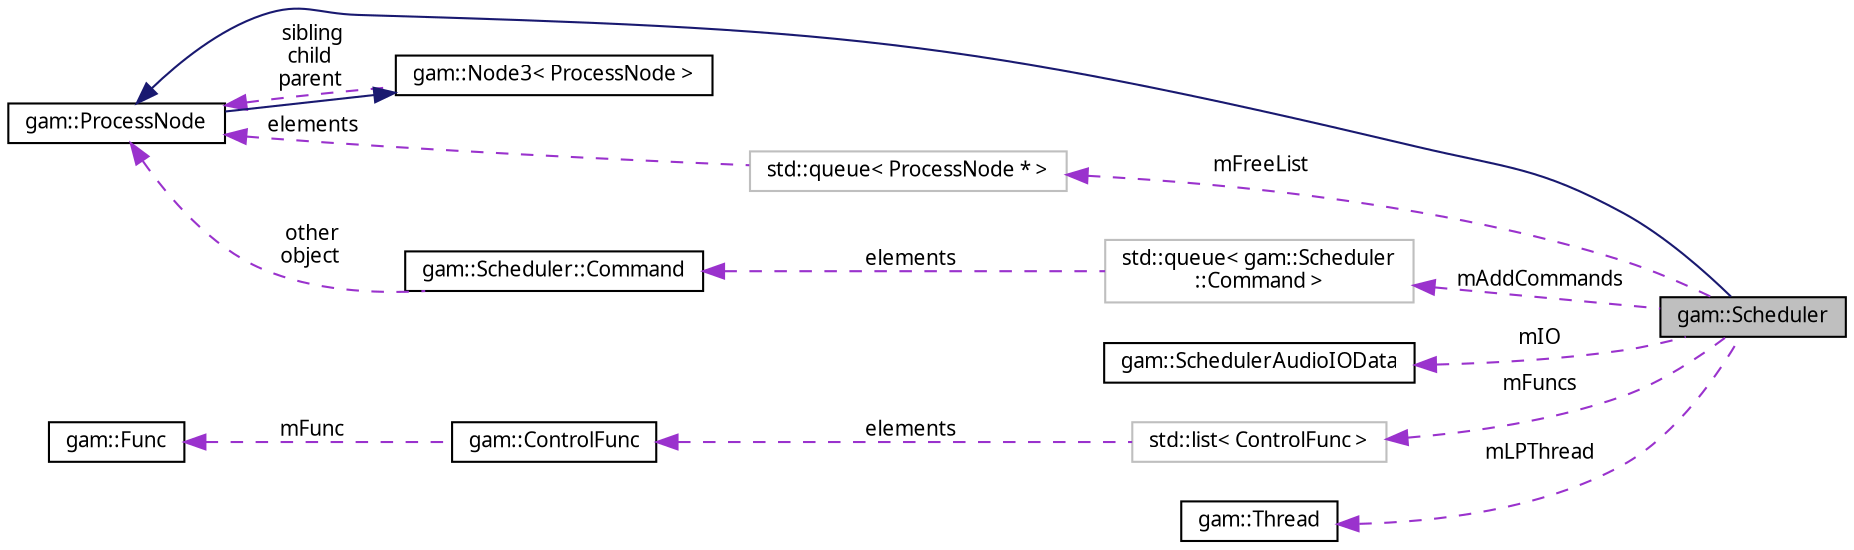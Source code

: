 digraph "gam::Scheduler"
{
 // LATEX_PDF_SIZE
  bgcolor="transparent";
  edge [fontname="FreeSans.ttf",fontsize="10",labelfontname="FreeSans.ttf",labelfontsize="10"];
  node [fontname="FreeSans.ttf",fontsize="10",shape=record];
  rankdir="LR";
  Node1 [label="gam::Scheduler",height=0.2,width=0.4,color="black", fillcolor="grey75", style="filled", fontcolor="black",tooltip="Schedules real-time audio processes."];
  Node2 -> Node1 [dir="back",color="midnightblue",fontsize="10",style="solid",fontname="FreeSans.ttf"];
  Node2 [label="gam::ProcessNode",height=0.2,width=0.4,color="black",URL="$classgam_1_1_process_node.html",tooltip=" "];
  Node3 -> Node2 [dir="back",color="midnightblue",fontsize="10",style="solid",fontname="FreeSans.ttf"];
  Node3 [label="gam::Node3\< ProcessNode \>",height=0.2,width=0.4,color="black",URL="$classgam_1_1_node3.html",tooltip=" "];
  Node2 -> Node3 [dir="back",color="darkorchid3",fontsize="10",style="dashed",label=" sibling\nchild\nparent" ,fontname="FreeSans.ttf"];
  Node4 -> Node1 [dir="back",color="darkorchid3",fontsize="10",style="dashed",label=" mIO" ,fontname="FreeSans.ttf"];
  Node4 [label="gam::SchedulerAudioIOData",height=0.2,width=0.4,color="black",URL="$structgam_1_1_scheduler_audio_i_o_data.html",tooltip="Audio I/O data structure used by real-time scheduling system."];
  Node5 -> Node1 [dir="back",color="darkorchid3",fontsize="10",style="dashed",label=" mFuncs" ,fontname="FreeSans.ttf"];
  Node5 [label="std::list\< ControlFunc \>",height=0.2,width=0.4,color="grey75",tooltip=" "];
  Node6 -> Node5 [dir="back",color="darkorchid3",fontsize="10",style="dashed",label=" elements" ,fontname="FreeSans.ttf"];
  Node6 [label="gam::ControlFunc",height=0.2,width=0.4,color="black",URL="$classgam_1_1_control_func.html",tooltip="A function that can be delayed and/or repeated periodically."];
  Node7 -> Node6 [dir="back",color="darkorchid3",fontsize="10",style="dashed",label=" mFunc" ,fontname="FreeSans.ttf"];
  Node7 [label="gam::Func",height=0.2,width=0.4,color="black",URL="$classgam_1_1_func.html",tooltip="Deferrable function."];
  Node8 -> Node1 [dir="back",color="darkorchid3",fontsize="10",style="dashed",label=" mLPThread" ,fontname="FreeSans.ttf"];
  Node8 [label="gam::Thread",height=0.2,width=0.4,color="black",URL="$classgam_1_1_thread.html",tooltip=" "];
  Node9 -> Node1 [dir="back",color="darkorchid3",fontsize="10",style="dashed",label=" mFreeList" ,fontname="FreeSans.ttf"];
  Node9 [label="std::queue\< ProcessNode * \>",height=0.2,width=0.4,color="grey75",tooltip=" "];
  Node2 -> Node9 [dir="back",color="darkorchid3",fontsize="10",style="dashed",label=" elements" ,fontname="FreeSans.ttf"];
  Node10 -> Node1 [dir="back",color="darkorchid3",fontsize="10",style="dashed",label=" mAddCommands" ,fontname="FreeSans.ttf"];
  Node10 [label="std::queue\< gam::Scheduler\l::Command \>",height=0.2,width=0.4,color="grey75",tooltip=" "];
  Node11 -> Node10 [dir="back",color="darkorchid3",fontsize="10",style="dashed",label=" elements" ,fontname="FreeSans.ttf"];
  Node11 [label="gam::Scheduler::Command",height=0.2,width=0.4,color="black",URL="$structgam_1_1_scheduler_1_1_command.html",tooltip=" "];
  Node2 -> Node11 [dir="back",color="darkorchid3",fontsize="10",style="dashed",label=" other\nobject" ,fontname="FreeSans.ttf"];
}
